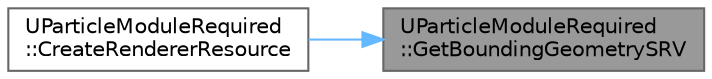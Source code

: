 digraph "UParticleModuleRequired::GetBoundingGeometrySRV"
{
 // INTERACTIVE_SVG=YES
 // LATEX_PDF_SIZE
  bgcolor="transparent";
  edge [fontname=Helvetica,fontsize=10,labelfontname=Helvetica,labelfontsize=10];
  node [fontname=Helvetica,fontsize=10,shape=box,height=0.2,width=0.4];
  rankdir="RL";
  Node1 [id="Node000001",label="UParticleModuleRequired\l::GetBoundingGeometrySRV",height=0.2,width=0.4,color="gray40", fillcolor="grey60", style="filled", fontcolor="black",tooltip=" "];
  Node1 -> Node2 [id="edge1_Node000001_Node000002",dir="back",color="steelblue1",style="solid",tooltip=" "];
  Node2 [id="Node000002",label="UParticleModuleRequired\l::CreateRendererResource",height=0.2,width=0.4,color="grey40", fillcolor="white", style="filled",URL="$da/de5/classUParticleModuleRequired.html#a948d1f9770d0aad63e82dd2df2bba2bb",tooltip=" "];
}
